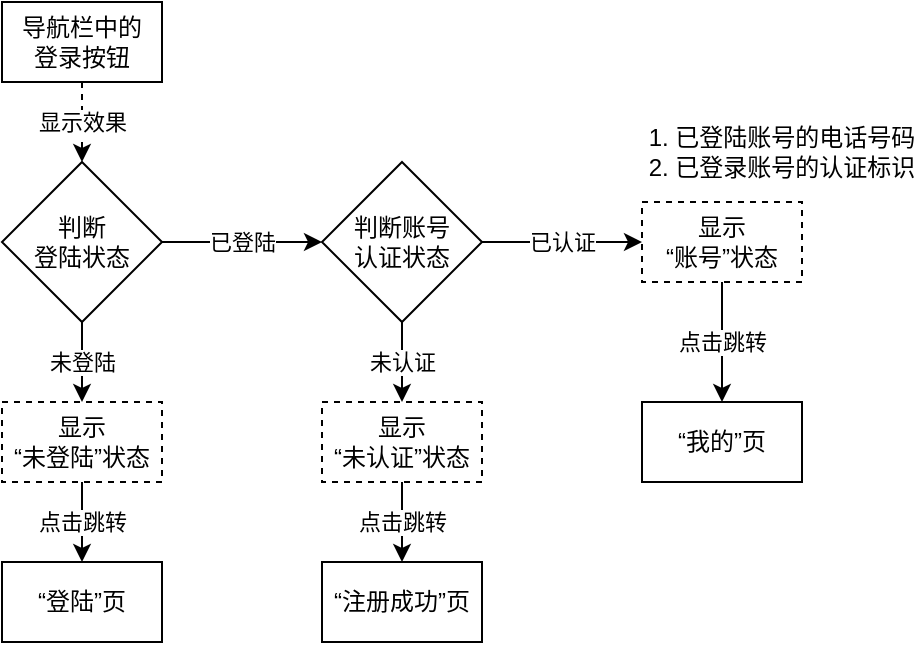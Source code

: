<mxfile version="14.7.3" type="github" pages="2">
  <diagram id="KJkJW3_owkbeBRD8Uo_v" name="导航栏登陆按钮的逻辑">
    <mxGraphModel dx="834" dy="511" grid="1" gridSize="10" guides="1" tooltips="1" connect="1" arrows="1" fold="1" page="1" pageScale="1" pageWidth="827" pageHeight="1169" math="0" shadow="0">
      <root>
        <mxCell id="0" />
        <mxCell id="1" parent="0" />
        <mxCell id="WnDZRiBERd2EN_KkGXVU-9" value="显示效果" style="edgeStyle=orthogonalEdgeStyle;rounded=0;orthogonalLoop=1;jettySize=auto;html=1;entryX=0.5;entryY=0;entryDx=0;entryDy=0;dashed=1;" edge="1" parent="1" source="WnDZRiBERd2EN_KkGXVU-7" target="WnDZRiBERd2EN_KkGXVU-8">
          <mxGeometry relative="1" as="geometry" />
        </mxCell>
        <mxCell id="WnDZRiBERd2EN_KkGXVU-7" value="导航栏中的&lt;br&gt;登录按钮" style="rounded=0;whiteSpace=wrap;html=1;" vertex="1" parent="1">
          <mxGeometry x="40" y="40" width="80" height="40" as="geometry" />
        </mxCell>
        <mxCell id="WnDZRiBERd2EN_KkGXVU-11" value="未登陆" style="edgeStyle=orthogonalEdgeStyle;rounded=0;orthogonalLoop=1;jettySize=auto;html=1;entryX=0.5;entryY=0;entryDx=0;entryDy=0;" edge="1" parent="1" source="WnDZRiBERd2EN_KkGXVU-8" target="WnDZRiBERd2EN_KkGXVU-10">
          <mxGeometry relative="1" as="geometry" />
        </mxCell>
        <mxCell id="WnDZRiBERd2EN_KkGXVU-20" value="已登陆" style="edgeStyle=orthogonalEdgeStyle;rounded=0;orthogonalLoop=1;jettySize=auto;html=1;" edge="1" parent="1" source="WnDZRiBERd2EN_KkGXVU-8" target="WnDZRiBERd2EN_KkGXVU-19">
          <mxGeometry relative="1" as="geometry" />
        </mxCell>
        <mxCell id="WnDZRiBERd2EN_KkGXVU-8" value="判断&lt;br&gt;登陆状态" style="rhombus;whiteSpace=wrap;html=1;" vertex="1" parent="1">
          <mxGeometry x="40" y="120" width="80" height="80" as="geometry" />
        </mxCell>
        <mxCell id="WnDZRiBERd2EN_KkGXVU-13" value="点击跳转" style="edgeStyle=orthogonalEdgeStyle;rounded=0;orthogonalLoop=1;jettySize=auto;html=1;" edge="1" parent="1" source="WnDZRiBERd2EN_KkGXVU-10" target="WnDZRiBERd2EN_KkGXVU-12">
          <mxGeometry relative="1" as="geometry" />
        </mxCell>
        <mxCell id="WnDZRiBERd2EN_KkGXVU-10" value="显示&lt;br&gt;“未登陆”状态" style="rounded=0;whiteSpace=wrap;html=1;dashed=1;" vertex="1" parent="1">
          <mxGeometry x="40" y="240" width="80" height="40" as="geometry" />
        </mxCell>
        <mxCell id="WnDZRiBERd2EN_KkGXVU-12" value="“登陆”页" style="rounded=0;whiteSpace=wrap;html=1;" vertex="1" parent="1">
          <mxGeometry x="40" y="320" width="80" height="40" as="geometry" />
        </mxCell>
        <mxCell id="WnDZRiBERd2EN_KkGXVU-31" value="点击跳转" style="edgeStyle=orthogonalEdgeStyle;rounded=0;orthogonalLoop=1;jettySize=auto;html=1;entryX=0.5;entryY=0;entryDx=0;entryDy=0;" edge="1" parent="1" source="WnDZRiBERd2EN_KkGXVU-14" target="WnDZRiBERd2EN_KkGXVU-30">
          <mxGeometry relative="1" as="geometry" />
        </mxCell>
        <mxCell id="WnDZRiBERd2EN_KkGXVU-14" value="显示&lt;br&gt;“账号”状态" style="rounded=0;whiteSpace=wrap;html=1;dashed=1;" vertex="1" parent="1">
          <mxGeometry x="360" y="140" width="80" height="40" as="geometry" />
        </mxCell>
        <mxCell id="WnDZRiBERd2EN_KkGXVU-17" value="1. 已登陆账号的电话号码&lt;br&gt;2. 已登录账号的认证标识" style="text;html=1;strokeColor=none;fillColor=none;align=center;verticalAlign=middle;whiteSpace=wrap;rounded=0;" vertex="1" parent="1">
          <mxGeometry x="360" y="100" width="140" height="30" as="geometry" />
        </mxCell>
        <mxCell id="WnDZRiBERd2EN_KkGXVU-26" value="已认证" style="edgeStyle=orthogonalEdgeStyle;rounded=0;orthogonalLoop=1;jettySize=auto;html=1;entryX=0;entryY=0.5;entryDx=0;entryDy=0;" edge="1" parent="1" source="WnDZRiBERd2EN_KkGXVU-19" target="WnDZRiBERd2EN_KkGXVU-14">
          <mxGeometry relative="1" as="geometry" />
        </mxCell>
        <mxCell id="WnDZRiBERd2EN_KkGXVU-27" value="未认证" style="edgeStyle=orthogonalEdgeStyle;rounded=0;orthogonalLoop=1;jettySize=auto;html=1;entryX=0.5;entryY=0;entryDx=0;entryDy=0;" edge="1" parent="1" source="WnDZRiBERd2EN_KkGXVU-19" target="WnDZRiBERd2EN_KkGXVU-23">
          <mxGeometry relative="1" as="geometry" />
        </mxCell>
        <mxCell id="WnDZRiBERd2EN_KkGXVU-19" value="判断账号&lt;br&gt;认证状态" style="rhombus;whiteSpace=wrap;html=1;" vertex="1" parent="1">
          <mxGeometry x="200" y="120" width="80" height="80" as="geometry" />
        </mxCell>
        <mxCell id="WnDZRiBERd2EN_KkGXVU-29" value="点击跳转" style="edgeStyle=orthogonalEdgeStyle;rounded=0;orthogonalLoop=1;jettySize=auto;html=1;entryX=0.5;entryY=0;entryDx=0;entryDy=0;" edge="1" parent="1" source="WnDZRiBERd2EN_KkGXVU-23" target="WnDZRiBERd2EN_KkGXVU-28">
          <mxGeometry relative="1" as="geometry" />
        </mxCell>
        <mxCell id="WnDZRiBERd2EN_KkGXVU-23" value="显示&lt;br&gt;“未认证”状态" style="rounded=0;whiteSpace=wrap;html=1;dashed=1;" vertex="1" parent="1">
          <mxGeometry x="200" y="240" width="80" height="40" as="geometry" />
        </mxCell>
        <mxCell id="WnDZRiBERd2EN_KkGXVU-28" value="“注册成功”页" style="rounded=0;whiteSpace=wrap;html=1;" vertex="1" parent="1">
          <mxGeometry x="200" y="320" width="80" height="40" as="geometry" />
        </mxCell>
        <mxCell id="WnDZRiBERd2EN_KkGXVU-30" value="“我的”页" style="rounded=0;whiteSpace=wrap;html=1;" vertex="1" parent="1">
          <mxGeometry x="360" y="240" width="80" height="40" as="geometry" />
        </mxCell>
      </root>
    </mxGraphModel>
  </diagram>
  <diagram id="xiilJqdpV6j2TL0KtXW3" name="线上分享入口的逻辑">
    <mxGraphModel dx="834" dy="511" grid="1" gridSize="10" guides="1" tooltips="1" connect="1" arrows="1" fold="1" page="1" pageScale="1" pageWidth="827" pageHeight="1169" math="0" shadow="0">
      <root>
        <mxCell id="CeuVbz41zWBL0pnCWxRY-0" />
        <mxCell id="CeuVbz41zWBL0pnCWxRY-1" parent="CeuVbz41zWBL0pnCWxRY-0" />
        <mxCell id="jZQ0MOahDyZ69uuuK9sE-0" value="点击" style="edgeStyle=orthogonalEdgeStyle;rounded=0;orthogonalLoop=1;jettySize=auto;html=1;entryX=0.5;entryY=0;entryDx=0;entryDy=0;" edge="1" parent="CeuVbz41zWBL0pnCWxRY-1" source="jZQ0MOahDyZ69uuuK9sE-1" target="jZQ0MOahDyZ69uuuK9sE-3">
          <mxGeometry relative="1" as="geometry" />
        </mxCell>
        <mxCell id="jZQ0MOahDyZ69uuuK9sE-1" value="“线上分享”&lt;br&gt;卡片" style="rounded=0;whiteSpace=wrap;html=1;" vertex="1" parent="CeuVbz41zWBL0pnCWxRY-1">
          <mxGeometry x="40" y="40" width="80" height="40" as="geometry" />
        </mxCell>
        <mxCell id="jZQ0MOahDyZ69uuuK9sE-2" value="未登录或登陆未认证" style="edgeStyle=orthogonalEdgeStyle;rounded=0;orthogonalLoop=1;jettySize=auto;html=1;entryX=0.5;entryY=0;entryDx=0;entryDy=0;" edge="1" parent="CeuVbz41zWBL0pnCWxRY-1" source="jZQ0MOahDyZ69uuuK9sE-3" target="JkeLBnPU84DosP7VFQOP-5">
          <mxGeometry relative="1" as="geometry">
            <mxPoint x="80" y="240" as="targetPoint" />
          </mxGeometry>
        </mxCell>
        <mxCell id="JkeLBnPU84DosP7VFQOP-3" value="登陆且已认证" style="edgeStyle=orthogonalEdgeStyle;rounded=0;orthogonalLoop=1;jettySize=auto;html=1;entryX=0.5;entryY=0;entryDx=0;entryDy=0;" edge="1" parent="CeuVbz41zWBL0pnCWxRY-1" source="jZQ0MOahDyZ69uuuK9sE-3" target="JkeLBnPU84DosP7VFQOP-2">
          <mxGeometry relative="1" as="geometry" />
        </mxCell>
        <mxCell id="jZQ0MOahDyZ69uuuK9sE-3" value="判断账号&lt;br&gt;认证状态" style="rhombus;whiteSpace=wrap;html=1;" vertex="1" parent="CeuVbz41zWBL0pnCWxRY-1">
          <mxGeometry x="40" y="120" width="80" height="80" as="geometry" />
        </mxCell>
        <mxCell id="JkeLBnPU84DosP7VFQOP-4" value="＞0" style="edgeStyle=orthogonalEdgeStyle;rounded=0;orthogonalLoop=1;jettySize=auto;html=1;entryX=0;entryY=0.5;entryDx=0;entryDy=0;" edge="1" parent="CeuVbz41zWBL0pnCWxRY-1" source="JkeLBnPU84DosP7VFQOP-1" target="JkeLBnPU84DosP7VFQOP-2">
          <mxGeometry relative="1" as="geometry">
            <mxPoint x="440" y="520" as="targetPoint" />
          </mxGeometry>
        </mxCell>
        <mxCell id="JkeLBnPU84DosP7VFQOP-17" value="=0" style="edgeStyle=orthogonalEdgeStyle;rounded=0;orthogonalLoop=1;jettySize=auto;html=1;entryX=0.5;entryY=0;entryDx=0;entryDy=0;fontSize=10;startArrow=none;startFill=0;" edge="1" parent="CeuVbz41zWBL0pnCWxRY-1" source="JkeLBnPU84DosP7VFQOP-1" target="JkeLBnPU84DosP7VFQOP-16">
          <mxGeometry relative="1" as="geometry" />
        </mxCell>
        <mxCell id="JkeLBnPU84DosP7VFQOP-1" value="判断试看&lt;br&gt;剩余次数" style="rhombus;whiteSpace=wrap;html=1;" vertex="1" parent="CeuVbz41zWBL0pnCWxRY-1">
          <mxGeometry x="200" y="480" width="80" height="80" as="geometry" />
        </mxCell>
        <mxCell id="JkeLBnPU84DosP7VFQOP-2" value="“线上分享-&lt;br&gt;内容详情”页" style="rounded=0;whiteSpace=wrap;html=1;" vertex="1" parent="CeuVbz41zWBL0pnCWxRY-1">
          <mxGeometry x="400" y="500" width="80" height="40" as="geometry" />
        </mxCell>
        <mxCell id="JkeLBnPU84DosP7VFQOP-5" value="“认证提示”&lt;br&gt;弹窗" style="rounded=0;whiteSpace=wrap;html=1;" vertex="1" parent="CeuVbz41zWBL0pnCWxRY-1">
          <mxGeometry x="40" y="240" width="80" height="40" as="geometry" />
        </mxCell>
        <mxCell id="JkeLBnPU84DosP7VFQOP-14" value="" style="group" vertex="1" connectable="0" parent="CeuVbz41zWBL0pnCWxRY-1">
          <mxGeometry x="40" y="290" width="280" height="150" as="geometry" />
        </mxCell>
        <mxCell id="JkeLBnPU84DosP7VFQOP-7" value="" style="rounded=1;whiteSpace=wrap;html=1;arcSize=7;" vertex="1" parent="JkeLBnPU84DosP7VFQOP-14">
          <mxGeometry width="280" height="150" as="geometry" />
        </mxCell>
        <mxCell id="JkeLBnPU84DosP7VFQOP-9" value="认证WMIA会员" style="text;html=1;strokeColor=none;fillColor=none;align=center;verticalAlign=middle;whiteSpace=wrap;rounded=0;fontStyle=1;fontSize=20;" vertex="1" parent="JkeLBnPU84DosP7VFQOP-14">
          <mxGeometry x="20" y="20" width="140" height="20" as="geometry" />
        </mxCell>
        <mxCell id="JkeLBnPU84DosP7VFQOP-10" value="您还可以免费浏览 x 个WMIA线上分享课程" style="text;html=1;strokeColor=none;fillColor=none;align=center;verticalAlign=middle;whiteSpace=wrap;rounded=0;fontSize=10;" vertex="1" parent="JkeLBnPU84DosP7VFQOP-14">
          <mxGeometry x="20" y="50" width="230" height="20" as="geometry" />
        </mxCell>
        <mxCell id="JkeLBnPU84DosP7VFQOP-11" value="立即成为认证会员，免费解锁全部线上内容" style="text;html=1;strokeColor=none;fillColor=none;align=center;verticalAlign=middle;whiteSpace=wrap;rounded=0;fontSize=10;" vertex="1" parent="JkeLBnPU84DosP7VFQOP-14">
          <mxGeometry x="20" y="80" width="230" height="20" as="geometry" />
        </mxCell>
        <mxCell id="JkeLBnPU84DosP7VFQOP-12" value="稍后再说" style="rounded=1;whiteSpace=wrap;html=1;arcSize=7;" vertex="1" parent="JkeLBnPU84DosP7VFQOP-14">
          <mxGeometry x="40" y="110" width="90" height="20" as="geometry" />
        </mxCell>
        <mxCell id="JkeLBnPU84DosP7VFQOP-13" value="现在认证" style="rounded=1;whiteSpace=wrap;html=1;arcSize=7;" vertex="1" parent="JkeLBnPU84DosP7VFQOP-14">
          <mxGeometry x="150" y="110" width="90" height="20" as="geometry" />
        </mxCell>
        <mxCell id="JkeLBnPU84DosP7VFQOP-15" style="edgeStyle=orthogonalEdgeStyle;rounded=0;orthogonalLoop=1;jettySize=auto;html=1;entryX=0;entryY=0.5;entryDx=0;entryDy=0;fontSize=10;exitX=0.5;exitY=1;exitDx=0;exitDy=0;startArrow=ERzeroToMany;startFill=1;" edge="1" parent="CeuVbz41zWBL0pnCWxRY-1" source="JkeLBnPU84DosP7VFQOP-12" target="JkeLBnPU84DosP7VFQOP-1">
          <mxGeometry relative="1" as="geometry" />
        </mxCell>
        <mxCell id="JkeLBnPU84DosP7VFQOP-16" value="关闭弹窗" style="rounded=0;whiteSpace=wrap;html=1;" vertex="1" parent="CeuVbz41zWBL0pnCWxRY-1">
          <mxGeometry x="200" y="600" width="80" height="40" as="geometry" />
        </mxCell>
        <mxCell id="JkeLBnPU84DosP7VFQOP-20" style="edgeStyle=orthogonalEdgeStyle;rounded=0;orthogonalLoop=1;jettySize=auto;html=1;entryX=0;entryY=0.5;entryDx=0;entryDy=0;fontSize=10;startArrow=ERzeroToMany;startFill=1;jumpStyle=arc;" edge="1" parent="CeuVbz41zWBL0pnCWxRY-1" source="JkeLBnPU84DosP7VFQOP-13">
          <mxGeometry relative="1" as="geometry">
            <mxPoint x="520" y="410.0" as="targetPoint" />
          </mxGeometry>
        </mxCell>
        <mxCell id="JkeLBnPU84DosP7VFQOP-23" value="未登录" style="edgeStyle=orthogonalEdgeStyle;rounded=0;jumpStyle=arc;orthogonalLoop=1;jettySize=auto;html=1;entryX=0.5;entryY=0;entryDx=0;entryDy=0;fontSize=10;startArrow=none;startFill=0;" edge="1" parent="CeuVbz41zWBL0pnCWxRY-1" source="JkeLBnPU84DosP7VFQOP-21" target="JkeLBnPU84DosP7VFQOP-22">
          <mxGeometry relative="1" as="geometry" />
        </mxCell>
        <mxCell id="UXxa_TS7MG48pUeeQBBO-1" value="已登陆" style="edgeStyle=orthogonalEdgeStyle;rounded=0;jumpStyle=arc;orthogonalLoop=1;jettySize=auto;html=1;entryX=0;entryY=0.5;entryDx=0;entryDy=0;fontSize=10;startArrow=none;startFill=0;" edge="1" parent="CeuVbz41zWBL0pnCWxRY-1" source="JkeLBnPU84DosP7VFQOP-21" target="UXxa_TS7MG48pUeeQBBO-0">
          <mxGeometry relative="1" as="geometry" />
        </mxCell>
        <mxCell id="JkeLBnPU84DosP7VFQOP-21" value="判断账号&lt;br&gt;登陆状态" style="rhombus;whiteSpace=wrap;html=1;" vertex="1" parent="CeuVbz41zWBL0pnCWxRY-1">
          <mxGeometry x="520" y="370" width="80" height="80" as="geometry" />
        </mxCell>
        <mxCell id="JkeLBnPU84DosP7VFQOP-22" value="“登陆”页" style="rounded=0;whiteSpace=wrap;html=1;" vertex="1" parent="CeuVbz41zWBL0pnCWxRY-1">
          <mxGeometry x="520" y="500" width="80" height="40" as="geometry" />
        </mxCell>
        <mxCell id="UXxa_TS7MG48pUeeQBBO-0" value="“注册成功”页" style="rounded=0;whiteSpace=wrap;html=1;" vertex="1" parent="CeuVbz41zWBL0pnCWxRY-1">
          <mxGeometry x="680" y="390" width="80" height="40" as="geometry" />
        </mxCell>
      </root>
    </mxGraphModel>
  </diagram>
</mxfile>
